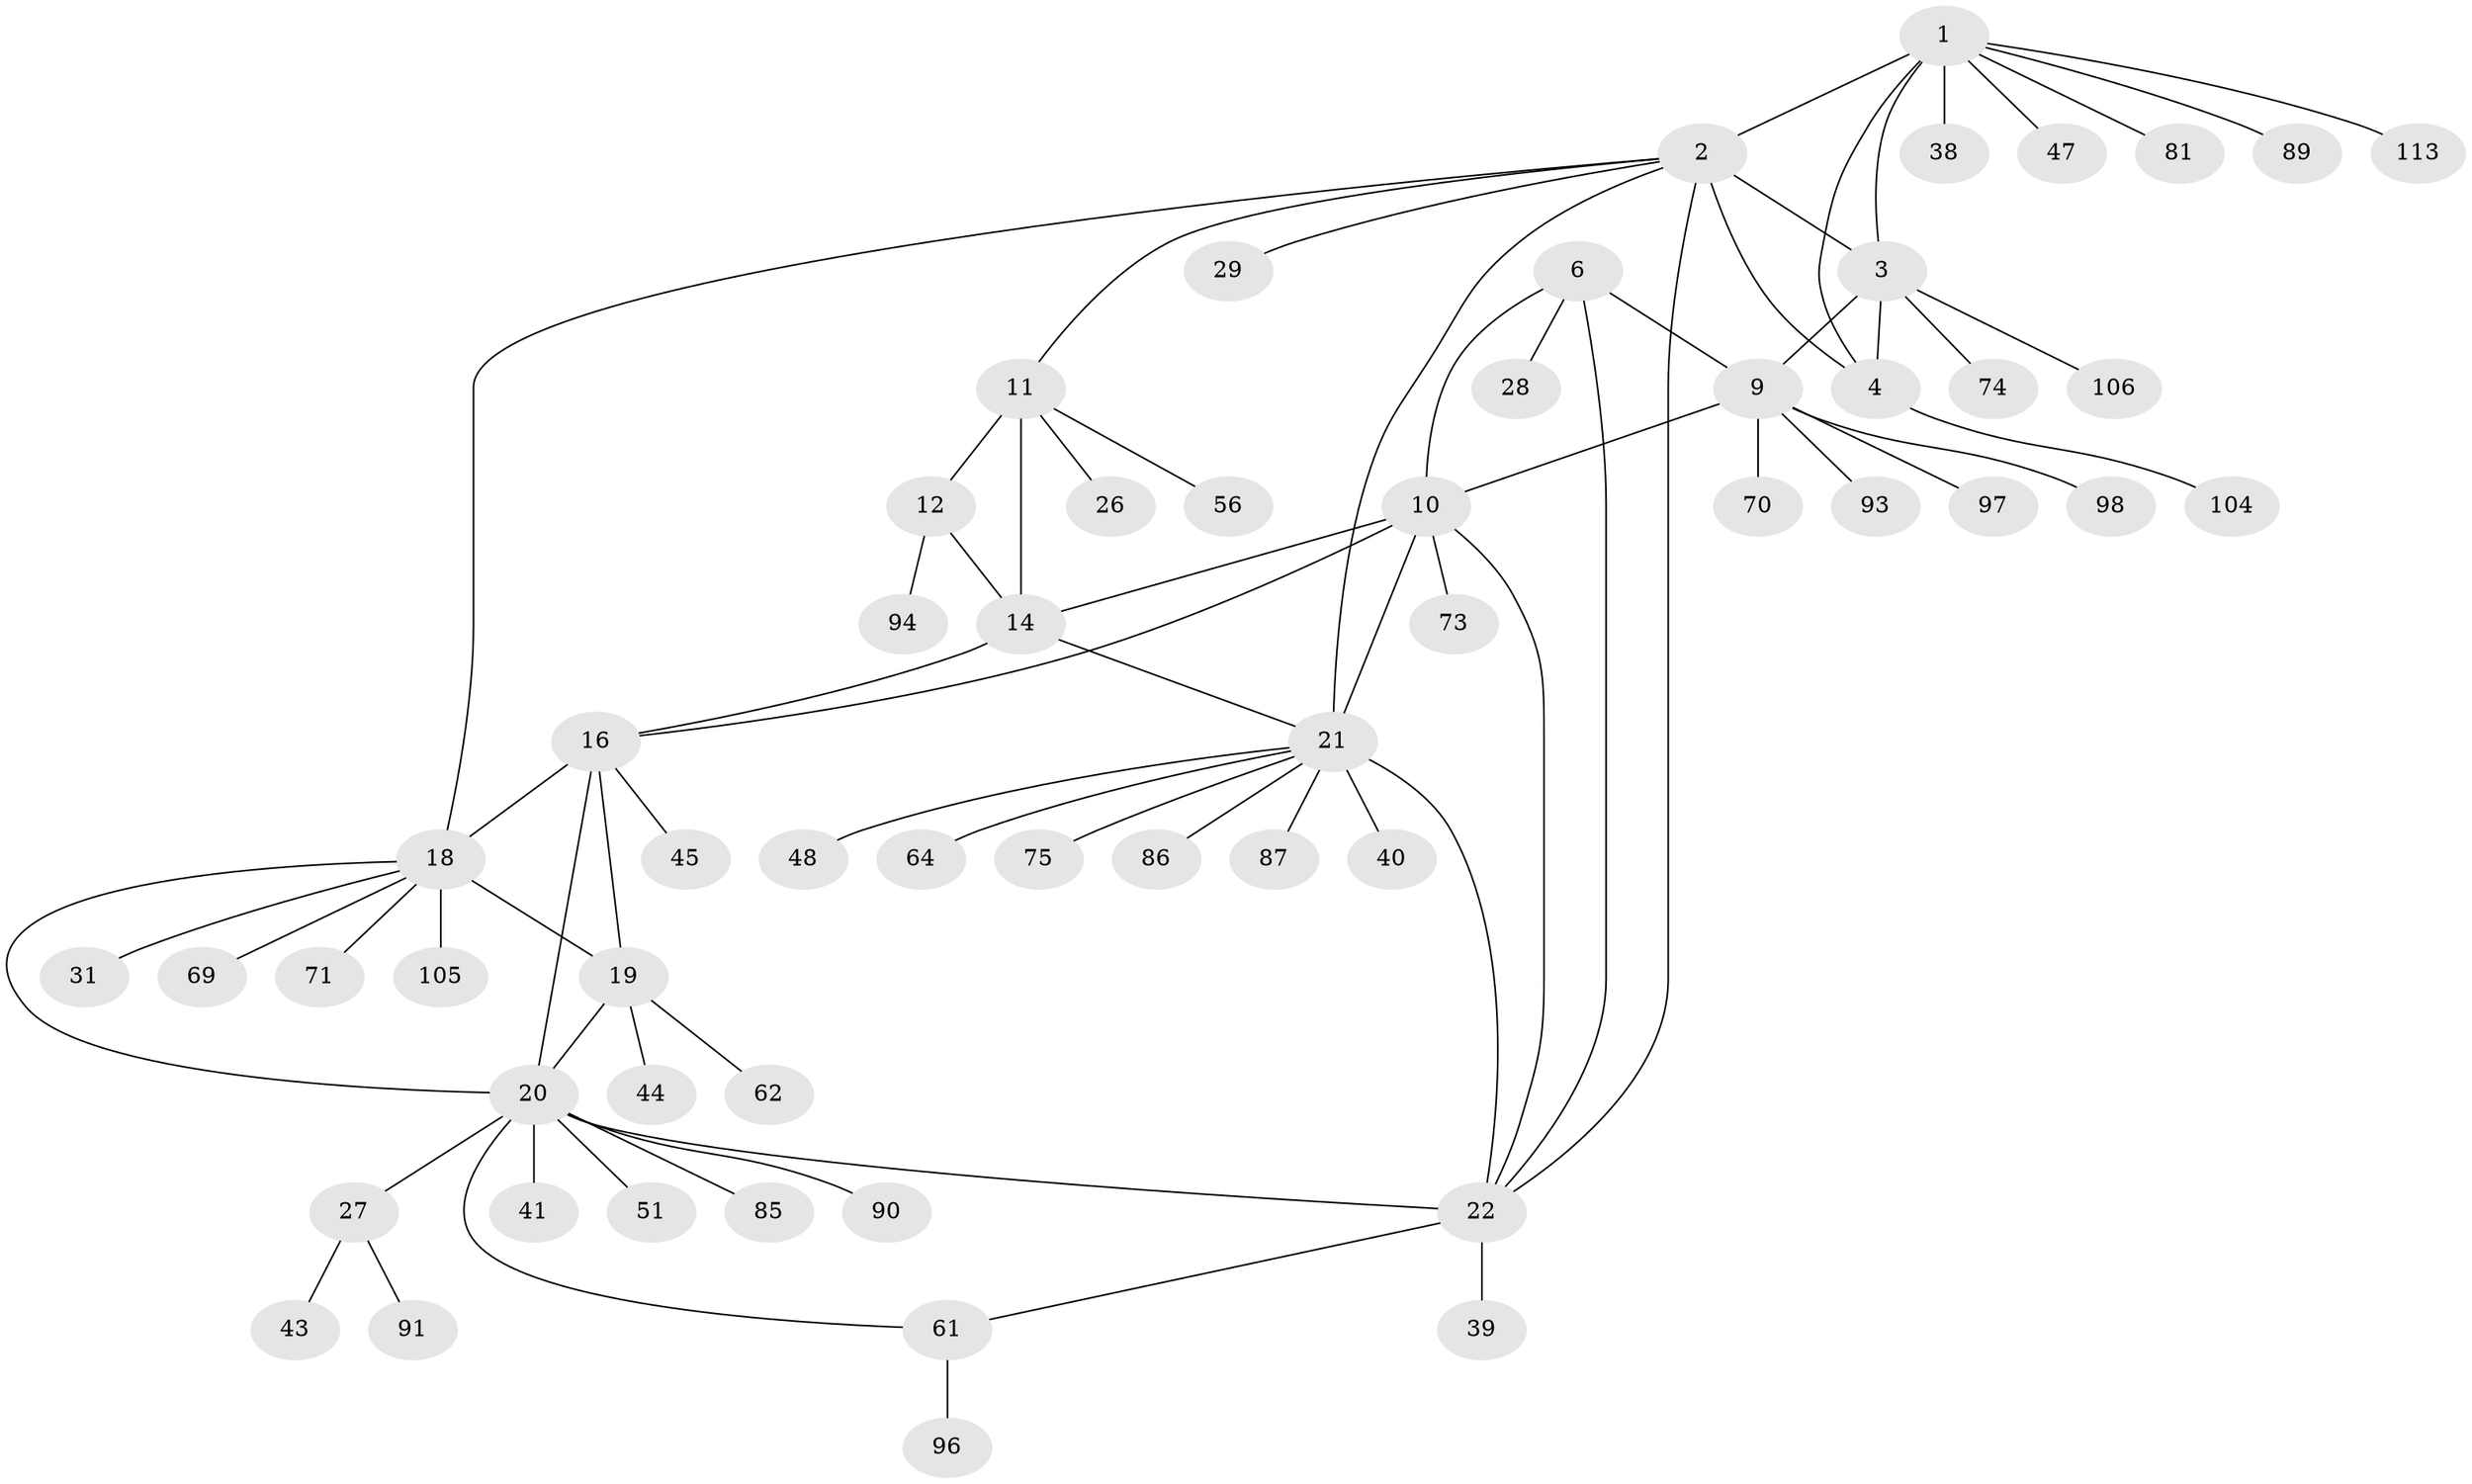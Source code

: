 // original degree distribution, {10: 0.03508771929824561, 7: 0.03508771929824561, 5: 0.02631578947368421, 8: 0.008771929824561403, 6: 0.03508771929824561, 4: 0.017543859649122806, 9: 0.03508771929824561, 13: 0.008771929824561403, 11: 0.017543859649122806, 1: 0.6228070175438597, 3: 0.043859649122807015, 2: 0.11403508771929824}
// Generated by graph-tools (version 1.1) at 2025/19/03/04/25 18:19:50]
// undirected, 57 vertices, 74 edges
graph export_dot {
graph [start="1"]
  node [color=gray90,style=filled];
  1 [super="+49"];
  2 [super="+5"];
  3;
  4;
  6 [super="+63+8+7+33+103+83+42+65"];
  9;
  10 [super="+23+82+111"];
  11 [super="+13"];
  12;
  14;
  16 [super="+17+32+55"];
  18;
  19;
  20;
  21 [super="+30+37+25+24"];
  22;
  26;
  27;
  28;
  29;
  31;
  38 [super="+53"];
  39 [super="+58"];
  40;
  41 [super="+84+108"];
  43 [super="+100"];
  44;
  45;
  47;
  48;
  51;
  56 [super="+59"];
  61;
  62;
  64;
  69;
  70;
  71 [super="+114"];
  73;
  74;
  75;
  81;
  85;
  86;
  87;
  89;
  90;
  91;
  93;
  94;
  96 [super="+102"];
  97;
  98;
  104;
  105;
  106;
  113;
  1 -- 2 [weight=2];
  1 -- 3;
  1 -- 4;
  1 -- 38;
  1 -- 47;
  1 -- 81;
  1 -- 89;
  1 -- 113;
  2 -- 3 [weight=2];
  2 -- 4 [weight=2];
  2 -- 29;
  2 -- 21;
  2 -- 18;
  2 -- 22;
  2 -- 11;
  3 -- 4;
  3 -- 9;
  3 -- 74;
  3 -- 106;
  4 -- 104;
  6 -- 9 [weight=3];
  6 -- 10 [weight=3];
  6 -- 28;
  6 -- 22 [weight=2];
  9 -- 10;
  9 -- 70;
  9 -- 93;
  9 -- 97;
  9 -- 98;
  10 -- 14;
  10 -- 73;
  10 -- 16;
  10 -- 21 [weight=3];
  10 -- 22;
  11 -- 12 [weight=3];
  11 -- 14 [weight=3];
  11 -- 56;
  11 -- 26;
  12 -- 14;
  12 -- 94;
  14 -- 16;
  14 -- 21;
  16 -- 18 [weight=2];
  16 -- 19 [weight=2];
  16 -- 20 [weight=2];
  16 -- 45;
  18 -- 19;
  18 -- 20;
  18 -- 31;
  18 -- 69;
  18 -- 71;
  18 -- 105;
  19 -- 20;
  19 -- 44;
  19 -- 62;
  20 -- 22;
  20 -- 27;
  20 -- 41;
  20 -- 51;
  20 -- 61;
  20 -- 85;
  20 -- 90;
  21 -- 22 [weight=3];
  21 -- 48;
  21 -- 64;
  21 -- 40;
  21 -- 75;
  21 -- 86;
  21 -- 87;
  22 -- 39;
  22 -- 61;
  27 -- 43;
  27 -- 91;
  61 -- 96;
}
